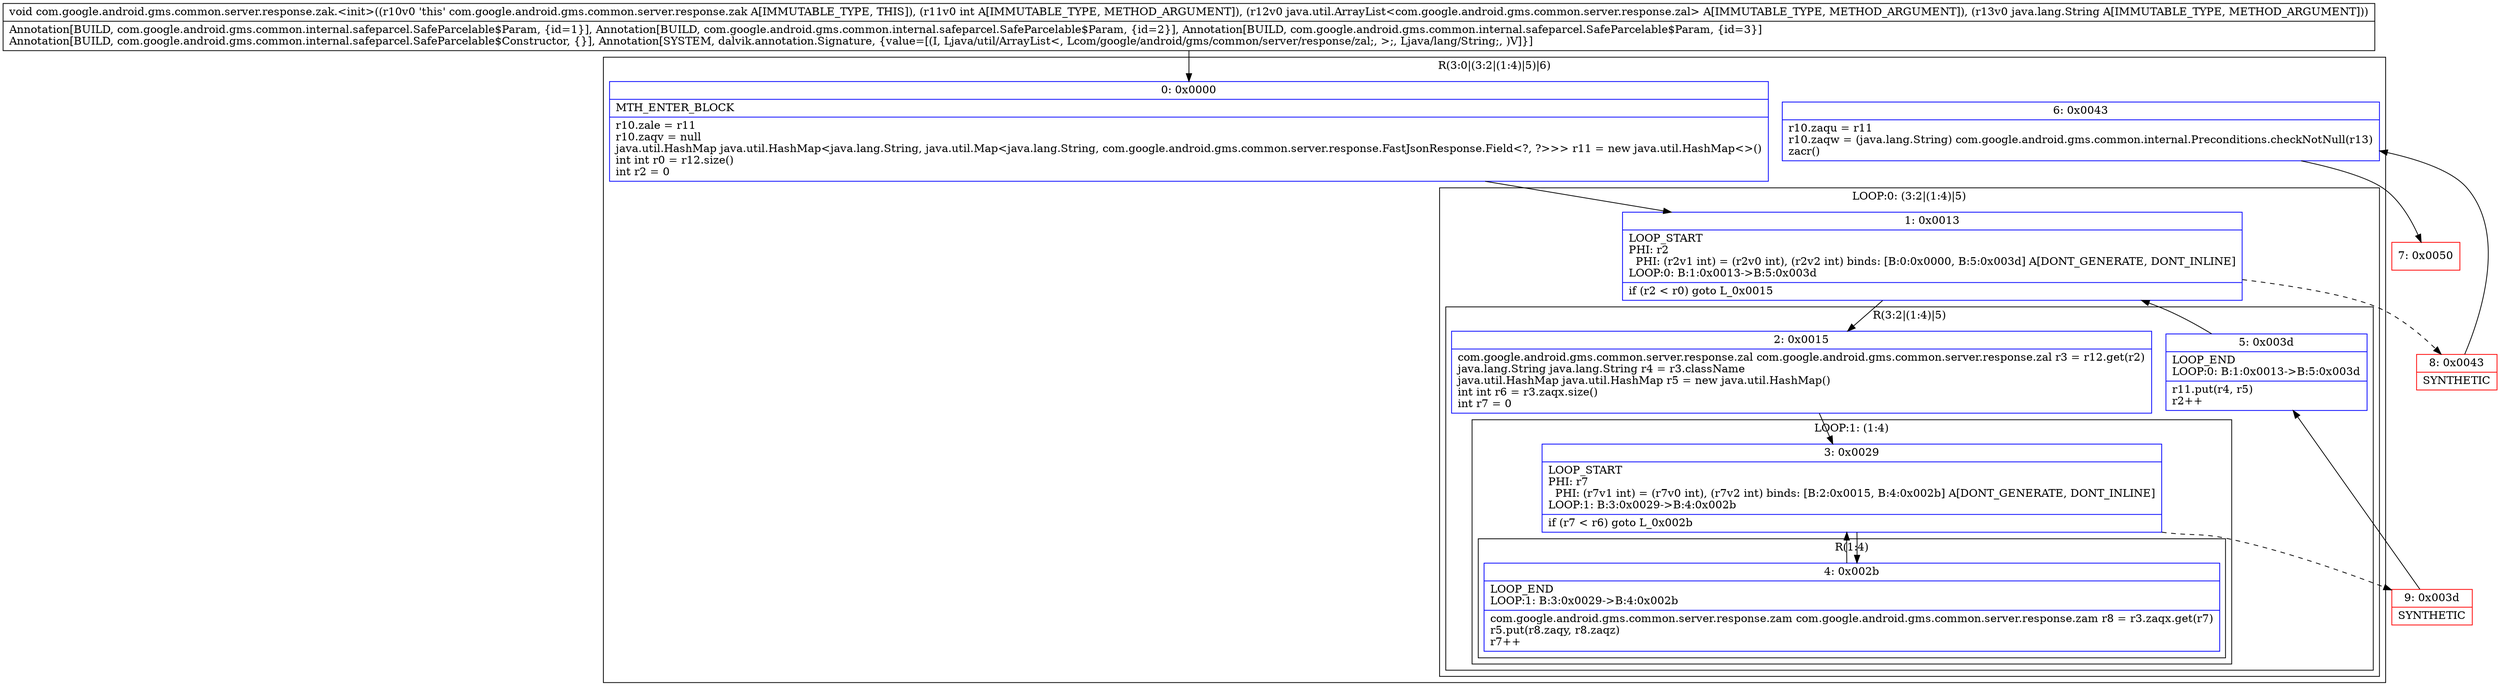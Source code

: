 digraph "CFG forcom.google.android.gms.common.server.response.zak.\<init\>(ILjava\/util\/ArrayList;Ljava\/lang\/String;)V" {
subgraph cluster_Region_1809795526 {
label = "R(3:0|(3:2|(1:4)|5)|6)";
node [shape=record,color=blue];
Node_0 [shape=record,label="{0\:\ 0x0000|MTH_ENTER_BLOCK\l|r10.zale = r11\lr10.zaqv = null\ljava.util.HashMap java.util.HashMap\<java.lang.String, java.util.Map\<java.lang.String, com.google.android.gms.common.server.response.FastJsonResponse.Field\<?, ?\>\>\> r11 = new java.util.HashMap\<\>()\lint int r0 = r12.size()\lint r2 = 0\l}"];
subgraph cluster_LoopRegion_57681695 {
label = "LOOP:0: (3:2|(1:4)|5)";
node [shape=record,color=blue];
Node_1 [shape=record,label="{1\:\ 0x0013|LOOP_START\lPHI: r2 \l  PHI: (r2v1 int) = (r2v0 int), (r2v2 int) binds: [B:0:0x0000, B:5:0x003d] A[DONT_GENERATE, DONT_INLINE]\lLOOP:0: B:1:0x0013\-\>B:5:0x003d\l|if (r2 \< r0) goto L_0x0015\l}"];
subgraph cluster_Region_993147471 {
label = "R(3:2|(1:4)|5)";
node [shape=record,color=blue];
Node_2 [shape=record,label="{2\:\ 0x0015|com.google.android.gms.common.server.response.zal com.google.android.gms.common.server.response.zal r3 = r12.get(r2)\ljava.lang.String java.lang.String r4 = r3.className\ljava.util.HashMap java.util.HashMap r5 = new java.util.HashMap()\lint int r6 = r3.zaqx.size()\lint r7 = 0\l}"];
subgraph cluster_LoopRegion_584779870 {
label = "LOOP:1: (1:4)";
node [shape=record,color=blue];
Node_3 [shape=record,label="{3\:\ 0x0029|LOOP_START\lPHI: r7 \l  PHI: (r7v1 int) = (r7v0 int), (r7v2 int) binds: [B:2:0x0015, B:4:0x002b] A[DONT_GENERATE, DONT_INLINE]\lLOOP:1: B:3:0x0029\-\>B:4:0x002b\l|if (r7 \< r6) goto L_0x002b\l}"];
subgraph cluster_Region_861664906 {
label = "R(1:4)";
node [shape=record,color=blue];
Node_4 [shape=record,label="{4\:\ 0x002b|LOOP_END\lLOOP:1: B:3:0x0029\-\>B:4:0x002b\l|com.google.android.gms.common.server.response.zam com.google.android.gms.common.server.response.zam r8 = r3.zaqx.get(r7)\lr5.put(r8.zaqy, r8.zaqz)\lr7++\l}"];
}
}
Node_5 [shape=record,label="{5\:\ 0x003d|LOOP_END\lLOOP:0: B:1:0x0013\-\>B:5:0x003d\l|r11.put(r4, r5)\lr2++\l}"];
}
}
Node_6 [shape=record,label="{6\:\ 0x0043|r10.zaqu = r11\lr10.zaqw = (java.lang.String) com.google.android.gms.common.internal.Preconditions.checkNotNull(r13)\lzacr()\l}"];
}
Node_7 [shape=record,color=red,label="{7\:\ 0x0050}"];
Node_8 [shape=record,color=red,label="{8\:\ 0x0043|SYNTHETIC\l}"];
Node_9 [shape=record,color=red,label="{9\:\ 0x003d|SYNTHETIC\l}"];
MethodNode[shape=record,label="{void com.google.android.gms.common.server.response.zak.\<init\>((r10v0 'this' com.google.android.gms.common.server.response.zak A[IMMUTABLE_TYPE, THIS]), (r11v0 int A[IMMUTABLE_TYPE, METHOD_ARGUMENT]), (r12v0 java.util.ArrayList\<com.google.android.gms.common.server.response.zal\> A[IMMUTABLE_TYPE, METHOD_ARGUMENT]), (r13v0 java.lang.String A[IMMUTABLE_TYPE, METHOD_ARGUMENT]))  | Annotation[BUILD, com.google.android.gms.common.internal.safeparcel.SafeParcelable$Param, \{id=1\}], Annotation[BUILD, com.google.android.gms.common.internal.safeparcel.SafeParcelable$Param, \{id=2\}], Annotation[BUILD, com.google.android.gms.common.internal.safeparcel.SafeParcelable$Param, \{id=3\}]\lAnnotation[BUILD, com.google.android.gms.common.internal.safeparcel.SafeParcelable$Constructor, \{\}], Annotation[SYSTEM, dalvik.annotation.Signature, \{value=[(I, Ljava\/util\/ArrayList\<, Lcom\/google\/android\/gms\/common\/server\/response\/zal;, \>;, Ljava\/lang\/String;, )V]\}]\l}"];
MethodNode -> Node_0;
Node_0 -> Node_1;
Node_1 -> Node_2;
Node_1 -> Node_8[style=dashed];
Node_2 -> Node_3;
Node_3 -> Node_4;
Node_3 -> Node_9[style=dashed];
Node_4 -> Node_3;
Node_5 -> Node_1;
Node_6 -> Node_7;
Node_8 -> Node_6;
Node_9 -> Node_5;
}

